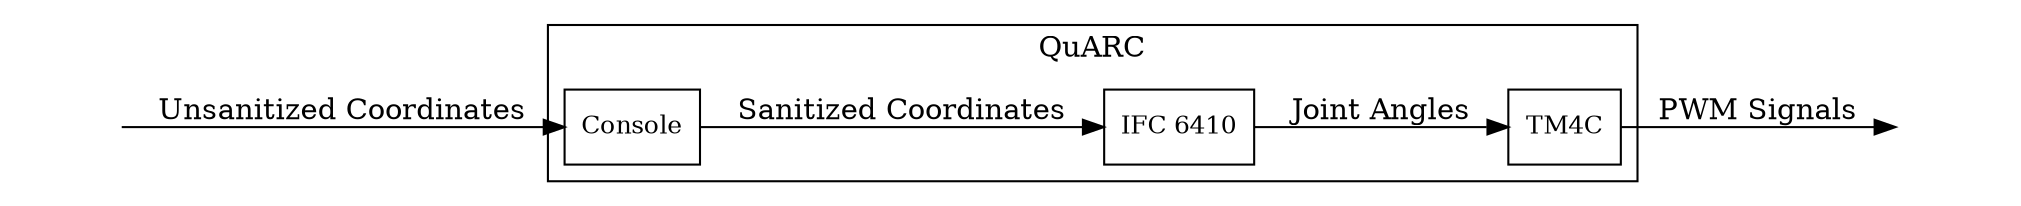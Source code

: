 digraph Execution {
  overlap=prism;
  rankdir=LR
  graph[dpi=900];
  node[shape=box, fontsize=12];

  input [style=invis];
  output [style=invis];

  subgraph clusterQuarc {

    subgraph E1{
      console [label="Console"];
      ifc [label="IFC 6410"];
      console -> ifc [label="Sanitized Coordinates"];
    }

    subgraph E2{
      ifc; 
      tm4c [label="TM4C"];
      ifc -> tm4c [label="Joint Angles"];
    }

    label="QuARC";
  }

  input -> console [label="Unsanitized Coordinates"];
  tm4c  -> output  [label="PWM Signals"];
}
